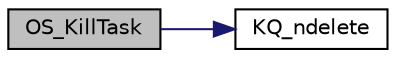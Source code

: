 digraph "OS_KillTask"
{
  edge [fontname="Helvetica",fontsize="10",labelfontname="Helvetica",labelfontsize="10"];
  node [fontname="Helvetica",fontsize="10",shape=record];
  rankdir="LR";
  Node1 [label="OS_KillTask",height=0.2,width=0.4,color="black", fillcolor="grey75", style="filled" fontcolor="black"];
  Node1 -> Node2 [color="midnightblue",fontsize="10",style="solid",fontname="Helvetica"];
  Node2 [label="KQ_ndelete",height=0.2,width=0.4,color="black", fillcolor="white", style="filled",URL="$group__pico.html#ga3236ef3435be635dfa2eb0f2015637b2"];
}
